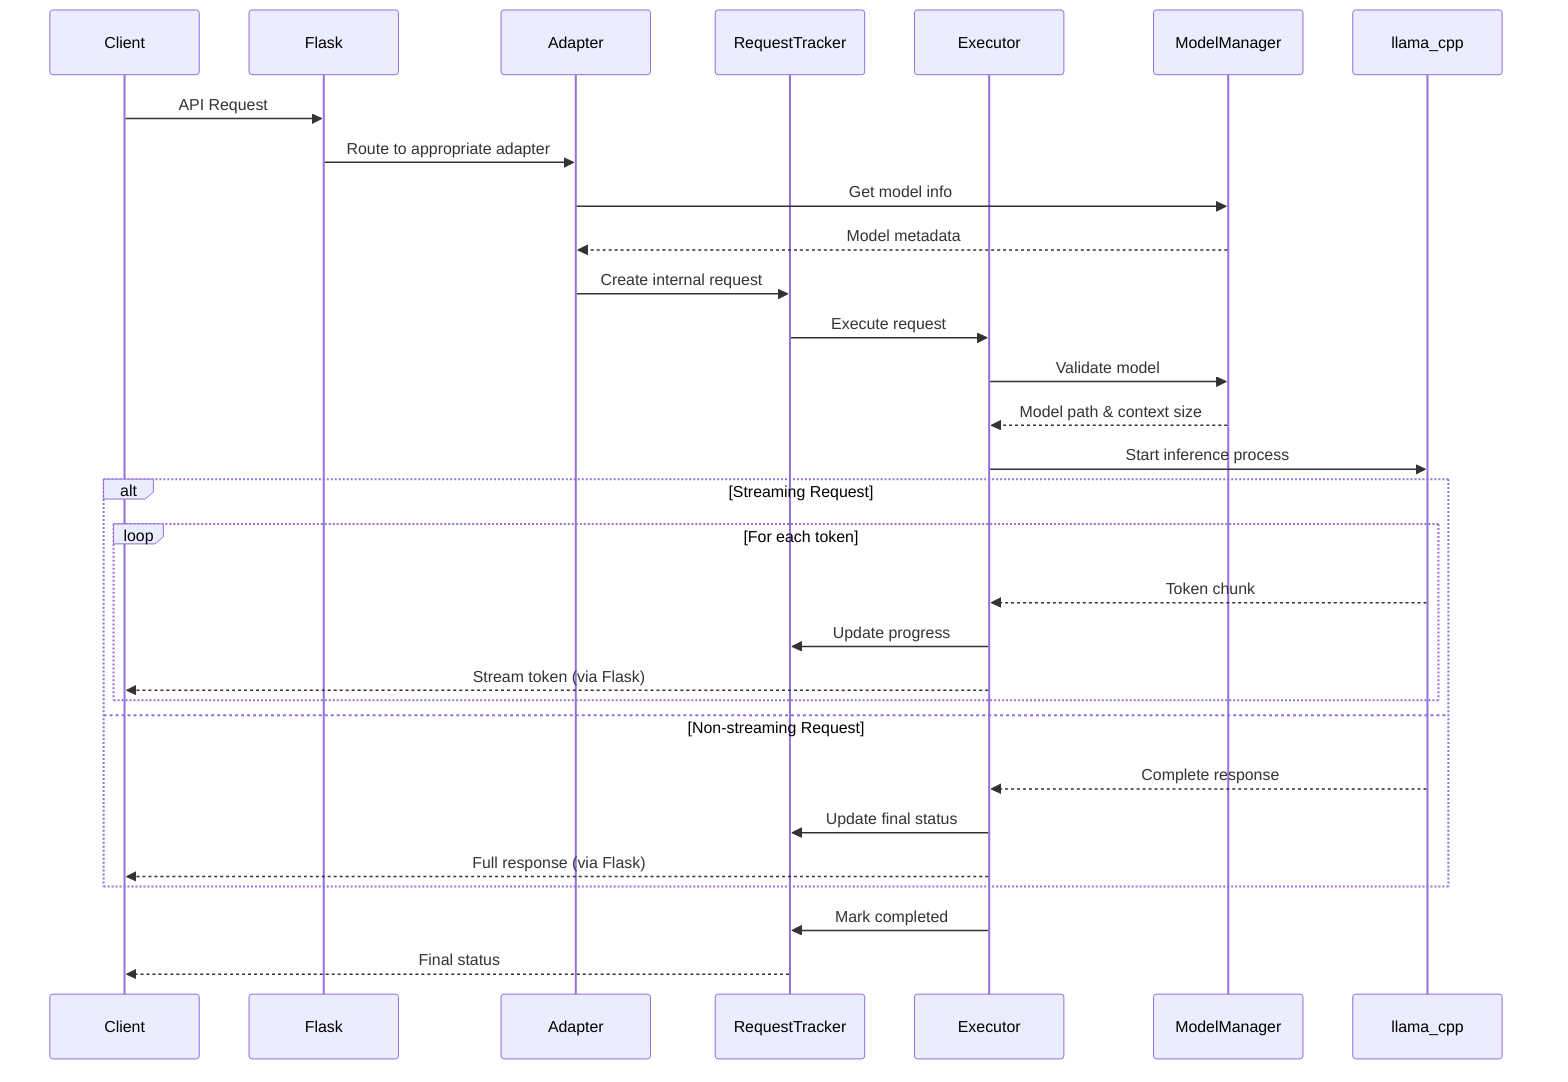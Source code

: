 sequenceDiagram
    participant Client
    participant Flask
    participant Adapter
    participant RequestTracker
    participant Executor
    participant ModelManager
    participant llama_cpp
    
    Client->>Flask: API Request
    Flask->>Adapter: Route to appropriate adapter
    Adapter->>ModelManager: Get model info
    ModelManager-->>Adapter: Model metadata
    Adapter->>RequestTracker: Create internal request
    RequestTracker->>Executor: Execute request
    
    Executor->>ModelManager: Validate model
    ModelManager-->>Executor: Model path & context size
    Executor->>llama_cpp: Start inference process
    
    alt Streaming Request
        loop For each token
            llama_cpp-->>Executor: Token chunk
            Executor->>RequestTracker: Update progress
            Executor-->>Client: Stream token (via Flask)
        end
    else Non-streaming Request
        llama_cpp-->>Executor: Complete response
        Executor->>RequestTracker: Update final status
        Executor-->>Client: Full response (via Flask)
    end
    
    Executor->>RequestTracker: Mark completed
    RequestTracker-->>Client: Final status